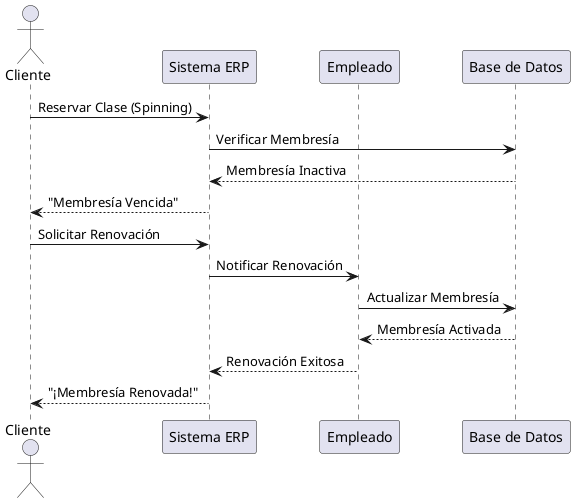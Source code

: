 @startuml Escenario3_MembresiaInactiva
actor Cliente
participant "Sistema ERP" as ERP
participant "Empleado" as Empleado
participant "Base de Datos" as DB

Cliente -> ERP: Reservar Clase (Spinning)
ERP -> DB: Verificar Membresía
DB --> ERP: Membresía Inactiva
ERP --> Cliente: "Membresía Vencida"
Cliente -> ERP: Solicitar Renovación
ERP -> Empleado: Notificar Renovación
Empleado -> DB: Actualizar Membresía
DB --> Empleado: Membresía Activada
Empleado --> ERP: Renovación Exitosa
ERP --> Cliente: "¡Membresía Renovada!"
@enduml